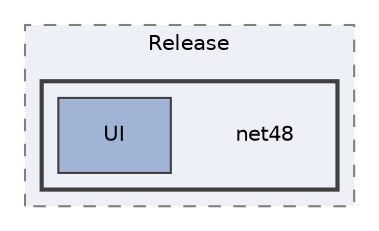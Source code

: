digraph "obj/Release/net48"
{
 // LATEX_PDF_SIZE
  edge [fontname="Helvetica",fontsize="10",labelfontname="Helvetica",labelfontsize="10"];
  node [fontname="Helvetica",fontsize="10",shape=record];
  compound=true
  subgraph clusterdir_9fe5cc214b8578ee5b8e153089aca810 {
    graph [ bgcolor="#edf0f7", pencolor="grey50", style="filled,dashed,", label="Release", fontname="Helvetica", fontsize="10", URL="dir_9fe5cc214b8578ee5b8e153089aca810.html"]
  subgraph clusterdir_fe57ed647a92d787ea9534b13cc4cf5b {
    graph [ bgcolor="#edf0f7", pencolor="grey25", style="filled,bold,", label="", fontname="Helvetica", fontsize="10", URL="dir_fe57ed647a92d787ea9534b13cc4cf5b.html"]
    dir_fe57ed647a92d787ea9534b13cc4cf5b [shape=plaintext, label="net48"];
  dir_d80c127c9db5f24803bf20475def3294 [shape=box, label="UI", style="filled,", fillcolor="#a2b4d6", color="grey25", URL="dir_d80c127c9db5f24803bf20475def3294.html"];
  }
  }
}
